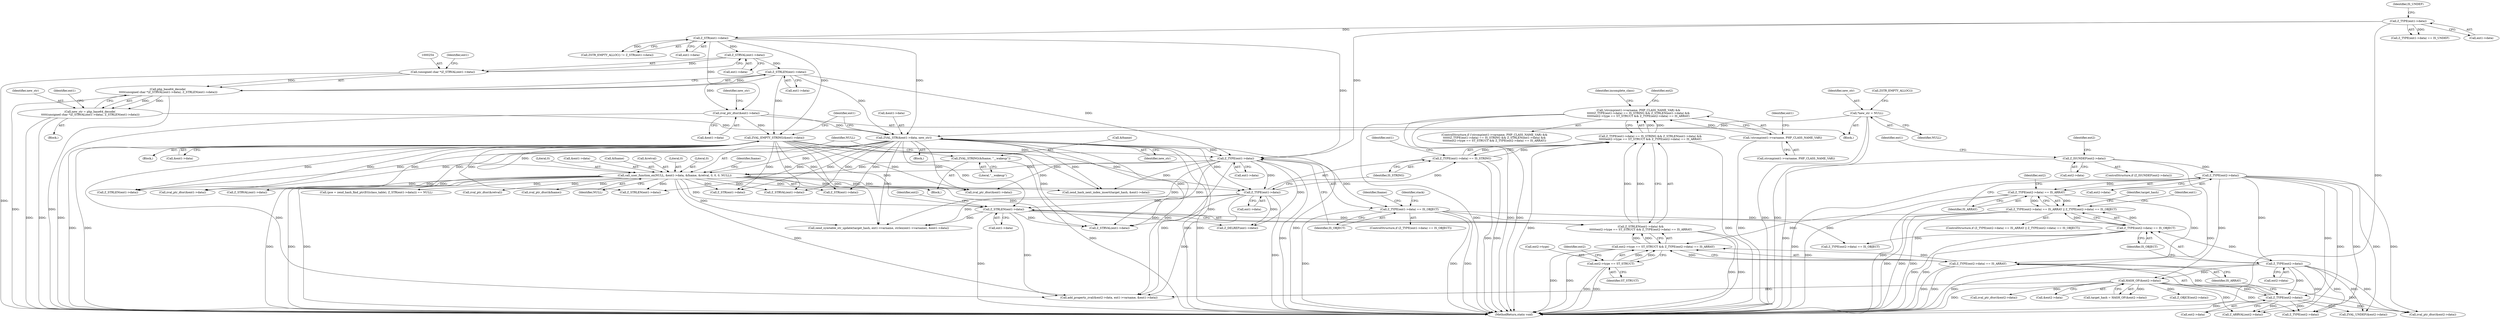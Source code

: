 digraph "0_php-src_8d2539fa0faf3f63e1d1e7635347c5b9e777d47b@API" {
"1000377" [label="(Call,!strcmp(ent1->varname, PHP_CLASS_NAME_VAR) &&\n\t\t\t\t\t\tZ_TYPE(ent1->data) == IS_STRING && Z_STRLEN(ent1->data) &&\n\t\t\t\t\t\tent2->type == ST_STRUCT && Z_TYPE(ent2->data) == IS_ARRAY)"];
"1000378" [label="(Call,!strcmp(ent1->varname, PHP_CLASS_NAME_VAR))"];
"1000384" [label="(Call,Z_TYPE(ent1->data) == IS_STRING && Z_STRLEN(ent1->data) &&\n\t\t\t\t\t\tent2->type == ST_STRUCT && Z_TYPE(ent2->data) == IS_ARRAY)"];
"1000385" [label="(Call,Z_TYPE(ent1->data) == IS_STRING)"];
"1000386" [label="(Call,Z_TYPE(ent1->data))"];
"1000279" [label="(Call,ZVAL_EMPTY_STRING(&ent1->data))"];
"1000259" [label="(Call,Z_STRLEN(ent1->data))"];
"1000255" [label="(Call,Z_STRVAL(ent1->data))"];
"1000245" [label="(Call,Z_STR(ent1->data))"];
"1000203" [label="(Call,Z_TYPE(ent1->data))"];
"1000263" [label="(Call,zval_ptr_dtor(&ent1->data))"];
"1000286" [label="(Call,Z_TYPE(ent1->data))"];
"1000271" [label="(Call,ZVAL_STR(&ent1->data, new_str))"];
"1000250" [label="(Call,new_str = php_base64_decode(\n \t\t\t\t\t(unsigned char *)Z_STRVAL(ent1->data), Z_STRLEN(ent1->data)))"];
"1000252" [label="(Call,php_base64_decode(\n \t\t\t\t\t(unsigned char *)Z_STRVAL(ent1->data), Z_STRLEN(ent1->data)))"];
"1000253" [label="(Call,(unsigned char *)Z_STRVAL(ent1->data))"];
"1000239" [label="(Call,*new_str = NULL)"];
"1000298" [label="(Call,call_user_function_ex(NULL, &ent1->data, &fname, &retval, 0, 0, 0, NULL))"];
"1000294" [label="(Call,ZVAL_STRING(&fname, \"__wakeup\"))"];
"1000391" [label="(Call,Z_STRLEN(ent1->data) &&\n\t\t\t\t\t\tent2->type == ST_STRUCT && Z_TYPE(ent2->data) == IS_ARRAY)"];
"1000392" [label="(Call,Z_STRLEN(ent1->data))"];
"1000396" [label="(Call,ent2->type == ST_STRUCT && Z_TYPE(ent2->data) == IS_ARRAY)"];
"1000397" [label="(Call,ent2->type == ST_STRUCT)"];
"1000350" [label="(Call,Z_TYPE(ent2->data) == IS_ARRAY || Z_TYPE(ent2->data) == IS_OBJECT)"];
"1000351" [label="(Call,Z_TYPE(ent2->data) == IS_ARRAY)"];
"1000352" [label="(Call,Z_TYPE(ent2->data))"];
"1000336" [label="(Call,Z_ISUNDEF(ent2->data))"];
"1000357" [label="(Call,Z_TYPE(ent2->data) == IS_OBJECT)"];
"1000358" [label="(Call,Z_TYPE(ent2->data))"];
"1000285" [label="(Call,Z_TYPE(ent1->data) == IS_OBJECT)"];
"1000402" [label="(Call,Z_TYPE(ent2->data) == IS_ARRAY)"];
"1000403" [label="(Call,Z_TYPE(ent2->data))"];
"1000366" [label="(Call,HASH_OF(&ent2->data))"];
"1000379" [label="(Call,strcmp(ent1->varname, PHP_CLASS_NAME_VAR))"];
"1000309" [label="(Literal,0)"];
"1000249" [label="(Block,)"];
"1000360" [label="(Identifier,ent2)"];
"1000386" [label="(Call,Z_TYPE(ent1->data))"];
"1000311" [label="(Identifier,NULL)"];
"1000376" [label="(ControlStructure,if (!strcmp(ent1->varname, PHP_CLASS_NAME_VAR) &&\n\t\t\t\t\t\tZ_TYPE(ent1->data) == IS_STRING && Z_STRLEN(ent1->data) &&\n\t\t\t\t\t\tent2->type == ST_STRUCT && Z_TYPE(ent2->data) == IS_ARRAY))"];
"1000486" [label="(Call,Z_ARRVAL(ent2->data))"];
"1000335" [label="(ControlStructure,if (Z_ISUNDEF(ent2->data)))"];
"1000285" [label="(Call,Z_TYPE(ent1->data) == IS_OBJECT)"];
"1000287" [label="(Call,ent1->data)"];
"1000392" [label="(Call,Z_STRLEN(ent1->data))"];
"1000498" [label="(Call,Z_STRVAL(ent1->data))"];
"1000295" [label="(Call,&fname)"];
"1000364" [label="(Call,target_hash = HASH_OF(&ent2->data))"];
"1000271" [label="(Call,ZVAL_STR(&ent1->data, new_str))"];
"1000294" [label="(Call,ZVAL_STRING(&fname, \"__wakeup\"))"];
"1000428" [label="(Call,(pce = zend_hash_find_ptr(EG(class_table), Z_STR(ent1->data))) == NULL)"];
"1000403" [label="(Call,Z_TYPE(ent2->data))"];
"1000255" [label="(Call,Z_STRVAL(ent1->data))"];
"1000263" [label="(Call,zval_ptr_dtor(&ent1->data))"];
"1000276" [label="(Identifier,new_str)"];
"1000362" [label="(Identifier,IS_OBJECT)"];
"1000341" [label="(Call,zval_ptr_dtor(&ent1->data))"];
"1000351" [label="(Call,Z_TYPE(ent2->data) == IS_ARRAY)"];
"1000251" [label="(Identifier,new_str)"];
"1000207" [label="(Identifier,IS_UNDEF)"];
"1000279" [label="(Call,ZVAL_EMPTY_STRING(&ent1->data))"];
"1000260" [label="(Call,ent1->data)"];
"1000644" [label="(MethodReturn,static void)"];
"1000202" [label="(Call,Z_TYPE(ent1->data) == IS_UNDEF)"];
"1000407" [label="(Identifier,IS_ARRAY)"];
"1000336" [label="(Call,Z_ISUNDEF(ent2->data))"];
"1000404" [label="(Call,ent2->data)"];
"1000256" [label="(Call,ent1->data)"];
"1000540" [label="(Call,Z_OBJCE(ent2->data))"];
"1000418" [label="(Call,Z_STRLEN(ent1->data))"];
"1000286" [label="(Call,Z_TYPE(ent1->data))"];
"1000398" [label="(Call,ent2->type)"];
"1000240" [label="(Identifier,new_str)"];
"1000278" [label="(Block,)"];
"1000393" [label="(Call,ent1->data)"];
"1000423" [label="(Call,Z_STR(ent1->data))"];
"1000237" [label="(Block,)"];
"1000352" [label="(Call,Z_TYPE(ent2->data))"];
"1000526" [label="(Call,Z_TYPE(ent2->data))"];
"1000315" [label="(Call,zval_ptr_dtor(&retval))"];
"1000284" [label="(ControlStructure,if (Z_TYPE(ent1->data) == IS_OBJECT))"];
"1000296" [label="(Identifier,fname)"];
"1000592" [label="(Identifier,ent1)"];
"1000245" [label="(Call,Z_STR(ent1->data))"];
"1000269" [label="(Identifier,new_str)"];
"1000525" [label="(Call,Z_TYPE(ent2->data) == IS_OBJECT)"];
"1000506" [label="(Call,zval_ptr_dtor(&ent2->data))"];
"1000388" [label="(Identifier,ent1)"];
"1000261" [label="(Identifier,ent1)"];
"1000297" [label="(Literal,\"__wakeup\")"];
"1000528" [label="(Identifier,ent2)"];
"1000253" [label="(Call,(unsigned char *)Z_STRVAL(ent1->data))"];
"1000312" [label="(Call,zval_ptr_dtor(&fname))"];
"1000359" [label="(Call,ent2->data)"];
"1000502" [label="(Call,Z_STRLEN(ent1->data))"];
"1000252" [label="(Call,php_base64_decode(\n \t\t\t\t\t(unsigned char *)Z_STRVAL(ent1->data), Z_STRLEN(ent1->data)))"];
"1000411" [label="(Identifier,incomplete_class)"];
"1000394" [label="(Identifier,ent1)"];
"1000387" [label="(Call,ent1->data)"];
"1000402" [label="(Call,Z_TYPE(ent2->data) == IS_ARRAY)"];
"1000349" [label="(ControlStructure,if (Z_TYPE(ent2->data) == IS_ARRAY || Z_TYPE(ent2->data) == IS_OBJECT))"];
"1000518" [label="(Call,zval_ptr_dtor(&ent1->data))"];
"1000377" [label="(Call,!strcmp(ent1->varname, PHP_CLASS_NAME_VAR) &&\n\t\t\t\t\t\tZ_TYPE(ent1->data) == IS_STRING && Z_STRLEN(ent1->data) &&\n\t\t\t\t\t\tent2->type == ST_STRUCT && Z_TYPE(ent2->data) == IS_ARRAY)"];
"1000291" [label="(Block,)"];
"1000290" [label="(Identifier,IS_OBJECT)"];
"1000270" [label="(Block,)"];
"1000414" [label="(Call,Z_STRVAL(ent1->data))"];
"1000566" [label="(Call,zend_symtable_str_update(target_hash, ent1->varname, strlen(ent1->varname), &ent1->data))"];
"1000344" [label="(Identifier,ent1)"];
"1000241" [label="(Identifier,NULL)"];
"1000350" [label="(Call,Z_TYPE(ent2->data) == IS_ARRAY || Z_TYPE(ent2->data) == IS_OBJECT)"];
"1000354" [label="(Identifier,ent2)"];
"1000356" [label="(Identifier,IS_ARRAY)"];
"1000204" [label="(Call,ent1->data)"];
"1000399" [label="(Identifier,ent2)"];
"1000357" [label="(Call,Z_TYPE(ent2->data) == IS_OBJECT)"];
"1000473" [label="(Call,Z_STRVAL(ent1->data))"];
"1000314" [label="(Identifier,fname)"];
"1000459" [label="(Call,zval_ptr_dtor(&ent2->data))"];
"1000308" [label="(Literal,0)"];
"1000544" [label="(Call,add_property_zval(&ent2->data, ent1->varname, &ent1->data))"];
"1000358" [label="(Call,Z_TYPE(ent2->data))"];
"1000585" [label="(Call,zend_hash_next_index_insert(target_hash, &ent1->data))"];
"1000298" [label="(Call,call_user_function_ex(NULL, &ent1->data, &fname, &retval, 0, 0, 0, NULL))"];
"1000397" [label="(Call,ent2->type == ST_STRUCT)"];
"1000365" [label="(Identifier,target_hash)"];
"1000246" [label="(Call,ent1->data)"];
"1000239" [label="(Call,*new_str = NULL)"];
"1000264" [label="(Call,&ent1->data)"];
"1000280" [label="(Call,&ent1->data)"];
"1000272" [label="(Call,&ent1->data)"];
"1000366" [label="(Call,HASH_OF(&ent2->data))"];
"1000266" [label="(Identifier,ent1)"];
"1000203" [label="(Call,Z_TYPE(ent1->data))"];
"1000300" [label="(Call,&ent1->data)"];
"1000353" [label="(Call,ent2->data)"];
"1000304" [label="(Call,&fname)"];
"1000244" [label="(Call,ZSTR_EMPTY_ALLOC())"];
"1000434" [label="(Call,Z_STR(ent1->data))"];
"1000306" [label="(Call,&retval)"];
"1000250" [label="(Call,new_str = php_base64_decode(\n \t\t\t\t\t(unsigned char *)Z_STRVAL(ent1->data), Z_STRLEN(ent1->data)))"];
"1000385" [label="(Call,Z_TYPE(ent1->data) == IS_STRING)"];
"1000288" [label="(Identifier,ent1)"];
"1000299" [label="(Identifier,NULL)"];
"1000391" [label="(Call,Z_STRLEN(ent1->data) &&\n\t\t\t\t\t\tent2->type == ST_STRUCT && Z_TYPE(ent2->data) == IS_ARRAY)"];
"1000243" [label="(Call,ZSTR_EMPTY_ALLOC() != Z_STR(ent1->data))"];
"1000321" [label="(Identifier,stack)"];
"1000378" [label="(Call,!strcmp(ent1->varname, PHP_CLASS_NAME_VAR))"];
"1000401" [label="(Identifier,ST_STRUCT)"];
"1000384" [label="(Call,Z_TYPE(ent1->data) == IS_STRING && Z_STRLEN(ent1->data) &&\n\t\t\t\t\t\tent2->type == ST_STRUCT && Z_TYPE(ent2->data) == IS_ARRAY)"];
"1000405" [label="(Identifier,ent2)"];
"1000396" [label="(Call,ent2->type == ST_STRUCT && Z_TYPE(ent2->data) == IS_ARRAY)"];
"1000259" [label="(Call,Z_STRLEN(ent1->data))"];
"1000390" [label="(Identifier,IS_STRING)"];
"1000367" [label="(Call,&ent2->data)"];
"1000464" [label="(Call,ZVAL_UNDEF(&ent2->data))"];
"1000337" [label="(Call,ent2->data)"];
"1000310" [label="(Literal,0)"];
"1000556" [label="(Call,Z_DELREF(ent1->data))"];
"1000377" -> "1000376"  [label="AST: "];
"1000377" -> "1000378"  [label="CFG: "];
"1000377" -> "1000384"  [label="CFG: "];
"1000378" -> "1000377"  [label="AST: "];
"1000384" -> "1000377"  [label="AST: "];
"1000411" -> "1000377"  [label="CFG: "];
"1000528" -> "1000377"  [label="CFG: "];
"1000377" -> "1000644"  [label="DDG: "];
"1000377" -> "1000644"  [label="DDG: "];
"1000377" -> "1000644"  [label="DDG: "];
"1000378" -> "1000377"  [label="DDG: "];
"1000384" -> "1000377"  [label="DDG: "];
"1000384" -> "1000377"  [label="DDG: "];
"1000378" -> "1000379"  [label="CFG: "];
"1000379" -> "1000378"  [label="AST: "];
"1000388" -> "1000378"  [label="CFG: "];
"1000378" -> "1000644"  [label="DDG: "];
"1000384" -> "1000385"  [label="CFG: "];
"1000384" -> "1000391"  [label="CFG: "];
"1000385" -> "1000384"  [label="AST: "];
"1000391" -> "1000384"  [label="AST: "];
"1000384" -> "1000644"  [label="DDG: "];
"1000384" -> "1000644"  [label="DDG: "];
"1000385" -> "1000384"  [label="DDG: "];
"1000385" -> "1000384"  [label="DDG: "];
"1000391" -> "1000384"  [label="DDG: "];
"1000391" -> "1000384"  [label="DDG: "];
"1000385" -> "1000390"  [label="CFG: "];
"1000386" -> "1000385"  [label="AST: "];
"1000390" -> "1000385"  [label="AST: "];
"1000394" -> "1000385"  [label="CFG: "];
"1000385" -> "1000644"  [label="DDG: "];
"1000385" -> "1000644"  [label="DDG: "];
"1000386" -> "1000385"  [label="DDG: "];
"1000386" -> "1000387"  [label="CFG: "];
"1000387" -> "1000386"  [label="AST: "];
"1000390" -> "1000386"  [label="CFG: "];
"1000386" -> "1000644"  [label="DDG: "];
"1000279" -> "1000386"  [label="DDG: "];
"1000286" -> "1000386"  [label="DDG: "];
"1000298" -> "1000386"  [label="DDG: "];
"1000271" -> "1000386"  [label="DDG: "];
"1000386" -> "1000392"  [label="DDG: "];
"1000386" -> "1000414"  [label="DDG: "];
"1000386" -> "1000544"  [label="DDG: "];
"1000386" -> "1000556"  [label="DDG: "];
"1000386" -> "1000566"  [label="DDG: "];
"1000279" -> "1000278"  [label="AST: "];
"1000279" -> "1000280"  [label="CFG: "];
"1000280" -> "1000279"  [label="AST: "];
"1000288" -> "1000279"  [label="CFG: "];
"1000279" -> "1000644"  [label="DDG: "];
"1000279" -> "1000644"  [label="DDG: "];
"1000259" -> "1000279"  [label="DDG: "];
"1000263" -> "1000279"  [label="DDG: "];
"1000245" -> "1000279"  [label="DDG: "];
"1000279" -> "1000286"  [label="DDG: "];
"1000279" -> "1000298"  [label="DDG: "];
"1000279" -> "1000341"  [label="DDG: "];
"1000279" -> "1000392"  [label="DDG: "];
"1000279" -> "1000414"  [label="DDG: "];
"1000279" -> "1000418"  [label="DDG: "];
"1000279" -> "1000423"  [label="DDG: "];
"1000279" -> "1000434"  [label="DDG: "];
"1000279" -> "1000473"  [label="DDG: "];
"1000279" -> "1000498"  [label="DDG: "];
"1000279" -> "1000502"  [label="DDG: "];
"1000279" -> "1000518"  [label="DDG: "];
"1000279" -> "1000544"  [label="DDG: "];
"1000279" -> "1000566"  [label="DDG: "];
"1000279" -> "1000585"  [label="DDG: "];
"1000259" -> "1000252"  [label="AST: "];
"1000259" -> "1000260"  [label="CFG: "];
"1000260" -> "1000259"  [label="AST: "];
"1000252" -> "1000259"  [label="CFG: "];
"1000259" -> "1000252"  [label="DDG: "];
"1000255" -> "1000259"  [label="DDG: "];
"1000259" -> "1000263"  [label="DDG: "];
"1000259" -> "1000271"  [label="DDG: "];
"1000259" -> "1000286"  [label="DDG: "];
"1000255" -> "1000253"  [label="AST: "];
"1000255" -> "1000256"  [label="CFG: "];
"1000256" -> "1000255"  [label="AST: "];
"1000253" -> "1000255"  [label="CFG: "];
"1000255" -> "1000253"  [label="DDG: "];
"1000245" -> "1000255"  [label="DDG: "];
"1000245" -> "1000243"  [label="AST: "];
"1000245" -> "1000246"  [label="CFG: "];
"1000246" -> "1000245"  [label="AST: "];
"1000243" -> "1000245"  [label="CFG: "];
"1000245" -> "1000243"  [label="DDG: "];
"1000203" -> "1000245"  [label="DDG: "];
"1000245" -> "1000263"  [label="DDG: "];
"1000245" -> "1000271"  [label="DDG: "];
"1000245" -> "1000286"  [label="DDG: "];
"1000203" -> "1000202"  [label="AST: "];
"1000203" -> "1000204"  [label="CFG: "];
"1000204" -> "1000203"  [label="AST: "];
"1000207" -> "1000203"  [label="CFG: "];
"1000203" -> "1000644"  [label="DDG: "];
"1000203" -> "1000202"  [label="DDG: "];
"1000203" -> "1000286"  [label="DDG: "];
"1000263" -> "1000237"  [label="AST: "];
"1000263" -> "1000264"  [label="CFG: "];
"1000264" -> "1000263"  [label="AST: "];
"1000269" -> "1000263"  [label="CFG: "];
"1000263" -> "1000644"  [label="DDG: "];
"1000263" -> "1000271"  [label="DDG: "];
"1000286" -> "1000285"  [label="AST: "];
"1000286" -> "1000287"  [label="CFG: "];
"1000287" -> "1000286"  [label="AST: "];
"1000290" -> "1000286"  [label="CFG: "];
"1000286" -> "1000644"  [label="DDG: "];
"1000286" -> "1000285"  [label="DDG: "];
"1000271" -> "1000286"  [label="DDG: "];
"1000286" -> "1000298"  [label="DDG: "];
"1000286" -> "1000341"  [label="DDG: "];
"1000286" -> "1000414"  [label="DDG: "];
"1000286" -> "1000544"  [label="DDG: "];
"1000286" -> "1000556"  [label="DDG: "];
"1000286" -> "1000566"  [label="DDG: "];
"1000286" -> "1000585"  [label="DDG: "];
"1000271" -> "1000270"  [label="AST: "];
"1000271" -> "1000276"  [label="CFG: "];
"1000272" -> "1000271"  [label="AST: "];
"1000276" -> "1000271"  [label="AST: "];
"1000288" -> "1000271"  [label="CFG: "];
"1000271" -> "1000644"  [label="DDG: "];
"1000271" -> "1000644"  [label="DDG: "];
"1000271" -> "1000644"  [label="DDG: "];
"1000250" -> "1000271"  [label="DDG: "];
"1000239" -> "1000271"  [label="DDG: "];
"1000271" -> "1000298"  [label="DDG: "];
"1000271" -> "1000341"  [label="DDG: "];
"1000271" -> "1000392"  [label="DDG: "];
"1000271" -> "1000414"  [label="DDG: "];
"1000271" -> "1000418"  [label="DDG: "];
"1000271" -> "1000423"  [label="DDG: "];
"1000271" -> "1000434"  [label="DDG: "];
"1000271" -> "1000473"  [label="DDG: "];
"1000271" -> "1000498"  [label="DDG: "];
"1000271" -> "1000502"  [label="DDG: "];
"1000271" -> "1000518"  [label="DDG: "];
"1000271" -> "1000544"  [label="DDG: "];
"1000271" -> "1000566"  [label="DDG: "];
"1000271" -> "1000585"  [label="DDG: "];
"1000250" -> "1000249"  [label="AST: "];
"1000250" -> "1000252"  [label="CFG: "];
"1000251" -> "1000250"  [label="AST: "];
"1000252" -> "1000250"  [label="AST: "];
"1000266" -> "1000250"  [label="CFG: "];
"1000250" -> "1000644"  [label="DDG: "];
"1000250" -> "1000644"  [label="DDG: "];
"1000252" -> "1000250"  [label="DDG: "];
"1000252" -> "1000250"  [label="DDG: "];
"1000253" -> "1000252"  [label="AST: "];
"1000252" -> "1000644"  [label="DDG: "];
"1000252" -> "1000644"  [label="DDG: "];
"1000253" -> "1000252"  [label="DDG: "];
"1000254" -> "1000253"  [label="AST: "];
"1000261" -> "1000253"  [label="CFG: "];
"1000253" -> "1000644"  [label="DDG: "];
"1000239" -> "1000237"  [label="AST: "];
"1000239" -> "1000241"  [label="CFG: "];
"1000240" -> "1000239"  [label="AST: "];
"1000241" -> "1000239"  [label="AST: "];
"1000244" -> "1000239"  [label="CFG: "];
"1000239" -> "1000644"  [label="DDG: "];
"1000239" -> "1000644"  [label="DDG: "];
"1000298" -> "1000291"  [label="AST: "];
"1000298" -> "1000311"  [label="CFG: "];
"1000299" -> "1000298"  [label="AST: "];
"1000300" -> "1000298"  [label="AST: "];
"1000304" -> "1000298"  [label="AST: "];
"1000306" -> "1000298"  [label="AST: "];
"1000308" -> "1000298"  [label="AST: "];
"1000309" -> "1000298"  [label="AST: "];
"1000310" -> "1000298"  [label="AST: "];
"1000311" -> "1000298"  [label="AST: "];
"1000314" -> "1000298"  [label="CFG: "];
"1000298" -> "1000644"  [label="DDG: "];
"1000298" -> "1000644"  [label="DDG: "];
"1000298" -> "1000644"  [label="DDG: "];
"1000294" -> "1000298"  [label="DDG: "];
"1000298" -> "1000312"  [label="DDG: "];
"1000298" -> "1000315"  [label="DDG: "];
"1000298" -> "1000341"  [label="DDG: "];
"1000298" -> "1000392"  [label="DDG: "];
"1000298" -> "1000414"  [label="DDG: "];
"1000298" -> "1000418"  [label="DDG: "];
"1000298" -> "1000423"  [label="DDG: "];
"1000298" -> "1000434"  [label="DDG: "];
"1000298" -> "1000428"  [label="DDG: "];
"1000298" -> "1000473"  [label="DDG: "];
"1000298" -> "1000498"  [label="DDG: "];
"1000298" -> "1000502"  [label="DDG: "];
"1000298" -> "1000518"  [label="DDG: "];
"1000298" -> "1000544"  [label="DDG: "];
"1000298" -> "1000566"  [label="DDG: "];
"1000298" -> "1000585"  [label="DDG: "];
"1000294" -> "1000291"  [label="AST: "];
"1000294" -> "1000297"  [label="CFG: "];
"1000295" -> "1000294"  [label="AST: "];
"1000297" -> "1000294"  [label="AST: "];
"1000299" -> "1000294"  [label="CFG: "];
"1000294" -> "1000644"  [label="DDG: "];
"1000391" -> "1000392"  [label="CFG: "];
"1000391" -> "1000396"  [label="CFG: "];
"1000392" -> "1000391"  [label="AST: "];
"1000396" -> "1000391"  [label="AST: "];
"1000391" -> "1000644"  [label="DDG: "];
"1000391" -> "1000644"  [label="DDG: "];
"1000392" -> "1000391"  [label="DDG: "];
"1000396" -> "1000391"  [label="DDG: "];
"1000396" -> "1000391"  [label="DDG: "];
"1000392" -> "1000393"  [label="CFG: "];
"1000393" -> "1000392"  [label="AST: "];
"1000399" -> "1000392"  [label="CFG: "];
"1000392" -> "1000644"  [label="DDG: "];
"1000392" -> "1000414"  [label="DDG: "];
"1000392" -> "1000544"  [label="DDG: "];
"1000392" -> "1000556"  [label="DDG: "];
"1000392" -> "1000566"  [label="DDG: "];
"1000396" -> "1000397"  [label="CFG: "];
"1000396" -> "1000402"  [label="CFG: "];
"1000397" -> "1000396"  [label="AST: "];
"1000402" -> "1000396"  [label="AST: "];
"1000396" -> "1000644"  [label="DDG: "];
"1000396" -> "1000644"  [label="DDG: "];
"1000397" -> "1000396"  [label="DDG: "];
"1000397" -> "1000396"  [label="DDG: "];
"1000350" -> "1000396"  [label="DDG: "];
"1000402" -> "1000396"  [label="DDG: "];
"1000402" -> "1000396"  [label="DDG: "];
"1000397" -> "1000401"  [label="CFG: "];
"1000398" -> "1000397"  [label="AST: "];
"1000401" -> "1000397"  [label="AST: "];
"1000405" -> "1000397"  [label="CFG: "];
"1000397" -> "1000644"  [label="DDG: "];
"1000397" -> "1000644"  [label="DDG: "];
"1000350" -> "1000349"  [label="AST: "];
"1000350" -> "1000351"  [label="CFG: "];
"1000350" -> "1000357"  [label="CFG: "];
"1000351" -> "1000350"  [label="AST: "];
"1000357" -> "1000350"  [label="AST: "];
"1000365" -> "1000350"  [label="CFG: "];
"1000592" -> "1000350"  [label="CFG: "];
"1000350" -> "1000644"  [label="DDG: "];
"1000350" -> "1000644"  [label="DDG: "];
"1000350" -> "1000644"  [label="DDG: "];
"1000351" -> "1000350"  [label="DDG: "];
"1000351" -> "1000350"  [label="DDG: "];
"1000357" -> "1000350"  [label="DDG: "];
"1000357" -> "1000350"  [label="DDG: "];
"1000351" -> "1000356"  [label="CFG: "];
"1000352" -> "1000351"  [label="AST: "];
"1000356" -> "1000351"  [label="AST: "];
"1000360" -> "1000351"  [label="CFG: "];
"1000351" -> "1000644"  [label="DDG: "];
"1000351" -> "1000644"  [label="DDG: "];
"1000352" -> "1000351"  [label="DDG: "];
"1000351" -> "1000402"  [label="DDG: "];
"1000352" -> "1000353"  [label="CFG: "];
"1000353" -> "1000352"  [label="AST: "];
"1000356" -> "1000352"  [label="CFG: "];
"1000352" -> "1000644"  [label="DDG: "];
"1000336" -> "1000352"  [label="DDG: "];
"1000352" -> "1000358"  [label="DDG: "];
"1000352" -> "1000366"  [label="DDG: "];
"1000352" -> "1000403"  [label="DDG: "];
"1000352" -> "1000459"  [label="DDG: "];
"1000352" -> "1000464"  [label="DDG: "];
"1000352" -> "1000486"  [label="DDG: "];
"1000352" -> "1000526"  [label="DDG: "];
"1000336" -> "1000335"  [label="AST: "];
"1000336" -> "1000337"  [label="CFG: "];
"1000337" -> "1000336"  [label="AST: "];
"1000344" -> "1000336"  [label="CFG: "];
"1000354" -> "1000336"  [label="CFG: "];
"1000336" -> "1000644"  [label="DDG: "];
"1000336" -> "1000644"  [label="DDG: "];
"1000357" -> "1000362"  [label="CFG: "];
"1000358" -> "1000357"  [label="AST: "];
"1000362" -> "1000357"  [label="AST: "];
"1000357" -> "1000644"  [label="DDG: "];
"1000357" -> "1000644"  [label="DDG: "];
"1000358" -> "1000357"  [label="DDG: "];
"1000285" -> "1000357"  [label="DDG: "];
"1000357" -> "1000525"  [label="DDG: "];
"1000358" -> "1000359"  [label="CFG: "];
"1000359" -> "1000358"  [label="AST: "];
"1000362" -> "1000358"  [label="CFG: "];
"1000358" -> "1000644"  [label="DDG: "];
"1000358" -> "1000366"  [label="DDG: "];
"1000358" -> "1000403"  [label="DDG: "];
"1000358" -> "1000459"  [label="DDG: "];
"1000358" -> "1000464"  [label="DDG: "];
"1000358" -> "1000486"  [label="DDG: "];
"1000358" -> "1000526"  [label="DDG: "];
"1000285" -> "1000284"  [label="AST: "];
"1000285" -> "1000290"  [label="CFG: "];
"1000290" -> "1000285"  [label="AST: "];
"1000296" -> "1000285"  [label="CFG: "];
"1000321" -> "1000285"  [label="CFG: "];
"1000285" -> "1000644"  [label="DDG: "];
"1000285" -> "1000644"  [label="DDG: "];
"1000285" -> "1000644"  [label="DDG: "];
"1000285" -> "1000525"  [label="DDG: "];
"1000402" -> "1000407"  [label="CFG: "];
"1000403" -> "1000402"  [label="AST: "];
"1000407" -> "1000402"  [label="AST: "];
"1000402" -> "1000644"  [label="DDG: "];
"1000402" -> "1000644"  [label="DDG: "];
"1000403" -> "1000402"  [label="DDG: "];
"1000403" -> "1000404"  [label="CFG: "];
"1000404" -> "1000403"  [label="AST: "];
"1000407" -> "1000403"  [label="CFG: "];
"1000403" -> "1000644"  [label="DDG: "];
"1000366" -> "1000403"  [label="DDG: "];
"1000403" -> "1000459"  [label="DDG: "];
"1000403" -> "1000464"  [label="DDG: "];
"1000403" -> "1000486"  [label="DDG: "];
"1000403" -> "1000526"  [label="DDG: "];
"1000366" -> "1000364"  [label="AST: "];
"1000366" -> "1000367"  [label="CFG: "];
"1000367" -> "1000366"  [label="AST: "];
"1000364" -> "1000366"  [label="CFG: "];
"1000366" -> "1000644"  [label="DDG: "];
"1000366" -> "1000364"  [label="DDG: "];
"1000366" -> "1000459"  [label="DDG: "];
"1000366" -> "1000486"  [label="DDG: "];
"1000366" -> "1000506"  [label="DDG: "];
"1000366" -> "1000526"  [label="DDG: "];
"1000366" -> "1000540"  [label="DDG: "];
"1000366" -> "1000544"  [label="DDG: "];
}
